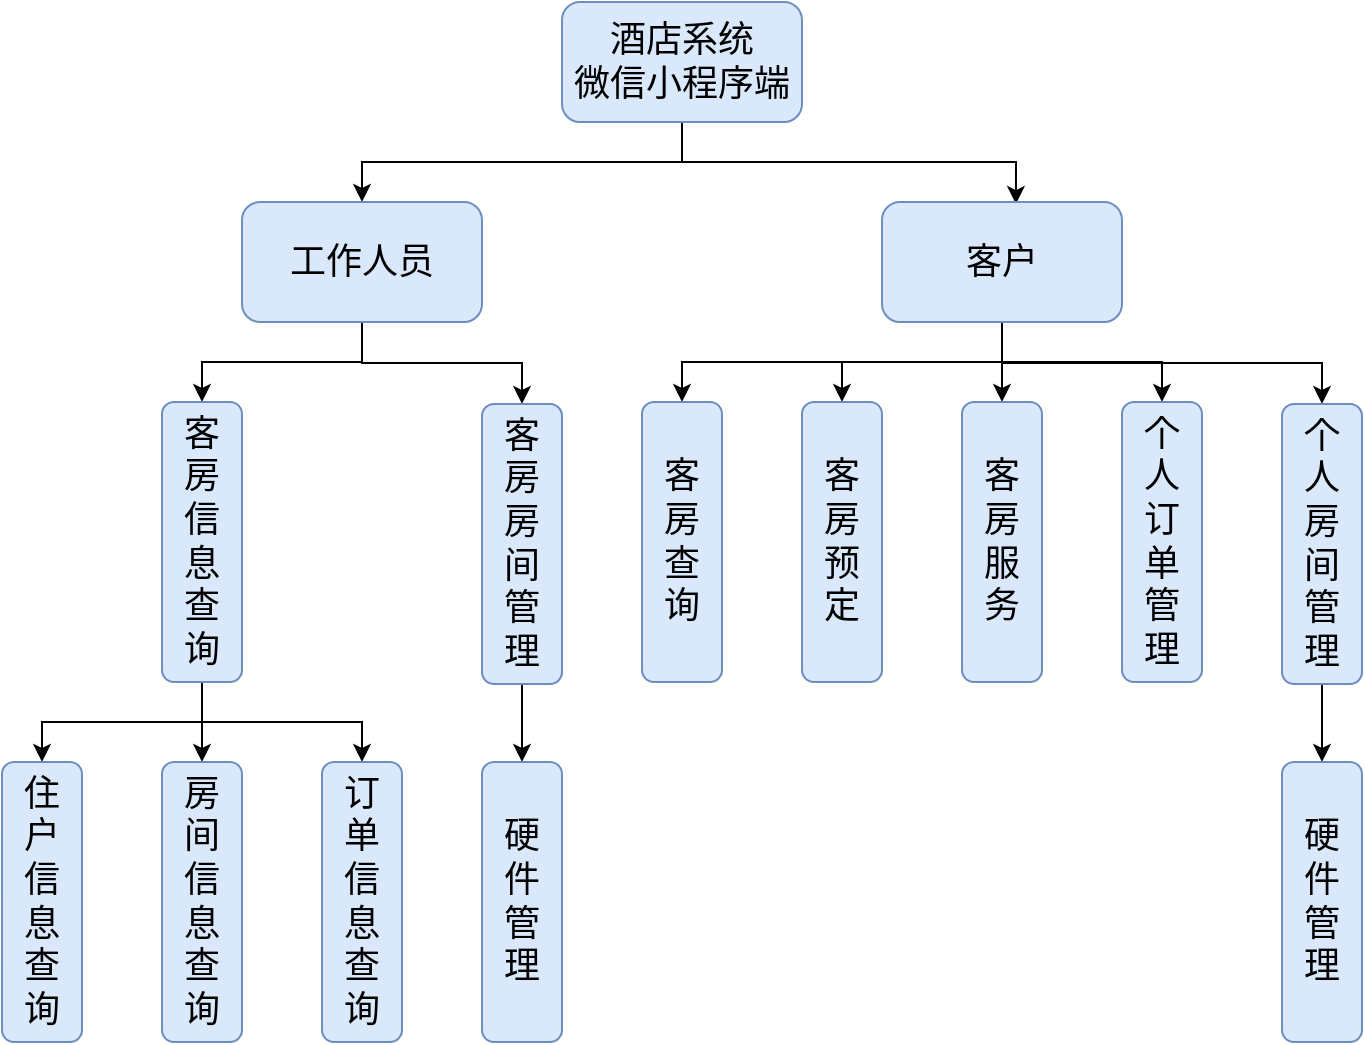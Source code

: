 <mxfile version="14.6.13" type="device"><diagram id="gfpBVfgqZyEj-h2GJo9E" name="第 1 页"><mxGraphModel dx="109" dy="44" grid="1" gridSize="10" guides="1" tooltips="1" connect="1" arrows="1" fold="1" page="1" pageScale="1" pageWidth="1169" pageHeight="827" math="0" shadow="0"><root><mxCell id="0"/><mxCell id="1" parent="0"/><mxCell id="urU4lGf7SxmrEl7Dpkf9-1" style="edgeStyle=orthogonalEdgeStyle;rounded=0;orthogonalLoop=1;jettySize=auto;html=1;exitX=0.5;exitY=1;exitDx=0;exitDy=0;fontSize=18;" parent="1" source="urU4lGf7SxmrEl7Dpkf9-3" target="urU4lGf7SxmrEl7Dpkf9-8" edge="1"><mxGeometry relative="1" as="geometry"/></mxCell><mxCell id="urU4lGf7SxmrEl7Dpkf9-2" style="edgeStyle=orthogonalEdgeStyle;rounded=0;orthogonalLoop=1;jettySize=auto;html=1;exitX=0.5;exitY=1;exitDx=0;exitDy=0;entryX=0.558;entryY=0.017;entryDx=0;entryDy=0;entryPerimeter=0;fontSize=18;" parent="1" source="urU4lGf7SxmrEl7Dpkf9-3" target="urU4lGf7SxmrEl7Dpkf9-13" edge="1"><mxGeometry relative="1" as="geometry"/></mxCell><mxCell id="urU4lGf7SxmrEl7Dpkf9-3" value="酒店系统&lt;br style=&quot;font-size: 18px;&quot;&gt;微信小程序端" style="rounded=1;whiteSpace=wrap;html=1;fillColor=#dae8fc;strokeColor=#6c8ebf;shadow=0;glass=0;sketch=0;fontSize=18;" parent="1" vertex="1"><mxGeometry x="1640" y="900" width="120" height="60" as="geometry"/></mxCell><mxCell id="urU4lGf7SxmrEl7Dpkf9-6" style="edgeStyle=orthogonalEdgeStyle;rounded=0;orthogonalLoop=1;jettySize=auto;html=1;exitX=0.5;exitY=1;exitDx=0;exitDy=0;entryX=0.5;entryY=0;entryDx=0;entryDy=0;fontSize=18;" parent="1" source="urU4lGf7SxmrEl7Dpkf9-8" target="urU4lGf7SxmrEl7Dpkf9-49" edge="1"><mxGeometry relative="1" as="geometry"/></mxCell><mxCell id="wqciQX0L6GW8z3ySs8bD-4" style="edgeStyle=orthogonalEdgeStyle;rounded=0;orthogonalLoop=1;jettySize=auto;html=1;exitX=0.5;exitY=1;exitDx=0;exitDy=0;entryX=0.5;entryY=0;entryDx=0;entryDy=0;" edge="1" parent="1" source="urU4lGf7SxmrEl7Dpkf9-8" target="urU4lGf7SxmrEl7Dpkf9-52"><mxGeometry relative="1" as="geometry"/></mxCell><mxCell id="urU4lGf7SxmrEl7Dpkf9-8" value="工作人员" style="rounded=1;whiteSpace=wrap;html=1;fillColor=#dae8fc;strokeColor=#6c8ebf;shadow=0;sketch=0;fontSize=18;" parent="1" vertex="1"><mxGeometry x="1480" y="1000" width="120" height="60" as="geometry"/></mxCell><mxCell id="urU4lGf7SxmrEl7Dpkf9-9" style="edgeStyle=orthogonalEdgeStyle;rounded=0;orthogonalLoop=1;jettySize=auto;html=1;exitX=0.5;exitY=1;exitDx=0;exitDy=0;entryX=0.5;entryY=0;entryDx=0;entryDy=0;fontSize=18;" parent="1" source="urU4lGf7SxmrEl7Dpkf9-13" target="urU4lGf7SxmrEl7Dpkf9-16" edge="1"><mxGeometry relative="1" as="geometry"/></mxCell><mxCell id="urU4lGf7SxmrEl7Dpkf9-10" style="edgeStyle=orthogonalEdgeStyle;rounded=0;orthogonalLoop=1;jettySize=auto;html=1;exitX=0.5;exitY=1;exitDx=0;exitDy=0;entryX=0.5;entryY=0;entryDx=0;entryDy=0;fontSize=18;" parent="1" source="urU4lGf7SxmrEl7Dpkf9-13" target="urU4lGf7SxmrEl7Dpkf9-22" edge="1"><mxGeometry relative="1" as="geometry"/></mxCell><mxCell id="urU4lGf7SxmrEl7Dpkf9-11" style="edgeStyle=orthogonalEdgeStyle;rounded=0;orthogonalLoop=1;jettySize=auto;html=1;exitX=0.5;exitY=1;exitDx=0;exitDy=0;entryX=0.5;entryY=0;entryDx=0;entryDy=0;fontSize=18;" parent="1" source="urU4lGf7SxmrEl7Dpkf9-13" target="urU4lGf7SxmrEl7Dpkf9-19" edge="1"><mxGeometry relative="1" as="geometry"/></mxCell><mxCell id="urU4lGf7SxmrEl7Dpkf9-12" style="edgeStyle=orthogonalEdgeStyle;rounded=0;orthogonalLoop=1;jettySize=auto;html=1;exitX=0.5;exitY=1;exitDx=0;exitDy=0;fontSize=18;" parent="1" source="urU4lGf7SxmrEl7Dpkf9-13" target="urU4lGf7SxmrEl7Dpkf9-26" edge="1"><mxGeometry relative="1" as="geometry"/></mxCell><mxCell id="5DSAbZqCZO5Fx2xqSc0n-12" style="edgeStyle=orthogonalEdgeStyle;rounded=0;orthogonalLoop=1;jettySize=auto;html=1;exitX=0.5;exitY=1;exitDx=0;exitDy=0;entryX=0.5;entryY=0;entryDx=0;entryDy=0;" parent="1" source="urU4lGf7SxmrEl7Dpkf9-13" target="5DSAbZqCZO5Fx2xqSc0n-11" edge="1"><mxGeometry relative="1" as="geometry"/></mxCell><mxCell id="urU4lGf7SxmrEl7Dpkf9-13" value="客户" style="rounded=1;whiteSpace=wrap;html=1;fillColor=#dae8fc;strokeColor=#6c8ebf;shadow=0;sketch=0;fontSize=18;" parent="1" vertex="1"><mxGeometry x="1800" y="1000" width="120" height="60" as="geometry"/></mxCell><mxCell id="urU4lGf7SxmrEl7Dpkf9-16" value="&lt;span style=&quot;font-size: 18px;&quot;&gt;客&lt;/span&gt;&lt;br style=&quot;font-size: 18px;&quot;&gt;&lt;span style=&quot;font-size: 18px;&quot;&gt;房&lt;/span&gt;&lt;br style=&quot;font-size: 18px;&quot;&gt;&lt;span style=&quot;font-size: 18px;&quot;&gt;查&lt;/span&gt;&lt;br style=&quot;font-size: 18px;&quot;&gt;&lt;span style=&quot;font-size: 18px;&quot;&gt;询&lt;/span&gt;" style="rounded=1;whiteSpace=wrap;html=1;fillColor=#dae8fc;strokeColor=#6c8ebf;shadow=0;sketch=0;fontSize=18;" parent="1" vertex="1"><mxGeometry x="1680" y="1100" width="40" height="140" as="geometry"/></mxCell><mxCell id="urU4lGf7SxmrEl7Dpkf9-19" value="个&lt;br style=&quot;font-size: 18px;&quot;&gt;人&lt;br style=&quot;font-size: 18px;&quot;&gt;订&lt;br style=&quot;font-size: 18px;&quot;&gt;单&lt;br style=&quot;font-size: 18px;&quot;&gt;管&lt;br style=&quot;font-size: 18px;&quot;&gt;理" style="rounded=1;whiteSpace=wrap;html=1;fillColor=#dae8fc;strokeColor=#6c8ebf;shadow=0;sketch=0;fontSize=18;" parent="1" vertex="1"><mxGeometry x="1920" y="1100" width="40" height="140" as="geometry"/></mxCell><mxCell id="urU4lGf7SxmrEl7Dpkf9-22" value="客&lt;br style=&quot;font-size: 18px;&quot;&gt;房&lt;br style=&quot;font-size: 18px;&quot;&gt;预&lt;br style=&quot;font-size: 18px;&quot;&gt;定" style="rounded=1;whiteSpace=wrap;html=1;fillColor=#dae8fc;strokeColor=#6c8ebf;shadow=0;sketch=0;fontSize=18;" parent="1" vertex="1"><mxGeometry x="1760" y="1100" width="40" height="140" as="geometry"/></mxCell><mxCell id="5DSAbZqCZO5Fx2xqSc0n-13" style="edgeStyle=orthogonalEdgeStyle;rounded=0;orthogonalLoop=1;jettySize=auto;html=1;exitX=0.5;exitY=1;exitDx=0;exitDy=0;entryX=0.5;entryY=0;entryDx=0;entryDy=0;" parent="1" source="urU4lGf7SxmrEl7Dpkf9-26" target="5DSAbZqCZO5Fx2xqSc0n-8" edge="1"><mxGeometry relative="1" as="geometry"/></mxCell><mxCell id="urU4lGf7SxmrEl7Dpkf9-26" value="个&lt;br style=&quot;font-size: 18px;&quot;&gt;人&lt;br style=&quot;font-size: 18px;&quot;&gt;房&lt;br style=&quot;font-size: 18px;&quot;&gt;间&lt;br style=&quot;font-size: 18px;&quot;&gt;管&lt;br style=&quot;font-size: 18px;&quot;&gt;理" style="rounded=1;whiteSpace=wrap;html=1;fillColor=#dae8fc;strokeColor=#6c8ebf;shadow=0;sketch=0;fontSize=18;" parent="1" vertex="1"><mxGeometry x="2000" y="1101" width="40" height="140" as="geometry"/></mxCell><mxCell id="wqciQX0L6GW8z3ySs8bD-5" style="edgeStyle=orthogonalEdgeStyle;rounded=0;orthogonalLoop=1;jettySize=auto;html=1;exitX=0.5;exitY=1;exitDx=0;exitDy=0;entryX=0.5;entryY=0;entryDx=0;entryDy=0;" edge="1" parent="1" source="urU4lGf7SxmrEl7Dpkf9-49" target="wqciQX0L6GW8z3ySs8bD-2"><mxGeometry relative="1" as="geometry"/></mxCell><mxCell id="wqciQX0L6GW8z3ySs8bD-6" style="edgeStyle=orthogonalEdgeStyle;rounded=0;orthogonalLoop=1;jettySize=auto;html=1;exitX=0.5;exitY=1;exitDx=0;exitDy=0;entryX=0.5;entryY=0;entryDx=0;entryDy=0;" edge="1" parent="1" source="urU4lGf7SxmrEl7Dpkf9-49" target="wqciQX0L6GW8z3ySs8bD-1"><mxGeometry relative="1" as="geometry"/></mxCell><mxCell id="wqciQX0L6GW8z3ySs8bD-7" style="edgeStyle=orthogonalEdgeStyle;rounded=0;orthogonalLoop=1;jettySize=auto;html=1;exitX=0.5;exitY=1;exitDx=0;exitDy=0;entryX=0.5;entryY=0;entryDx=0;entryDy=0;" edge="1" parent="1" source="urU4lGf7SxmrEl7Dpkf9-49" target="wqciQX0L6GW8z3ySs8bD-3"><mxGeometry relative="1" as="geometry"/></mxCell><mxCell id="urU4lGf7SxmrEl7Dpkf9-49" value="&lt;span style=&quot;font-size: 18px;&quot;&gt;客&lt;/span&gt;&lt;br style=&quot;font-size: 18px;&quot;&gt;&lt;span style=&quot;font-size: 18px;&quot;&gt;房&lt;br style=&quot;font-size: 18px;&quot;&gt;&lt;/span&gt;信&lt;br style=&quot;font-size: 18px;&quot;&gt;息&lt;br style=&quot;font-size: 18px;&quot;&gt;&lt;span style=&quot;font-size: 18px;&quot;&gt;查&lt;br style=&quot;font-size: 18px;&quot;&gt;询&lt;br style=&quot;font-size: 18px;&quot;&gt;&lt;/span&gt;" style="rounded=1;whiteSpace=wrap;html=1;fillColor=#dae8fc;strokeColor=#6c8ebf;shadow=0;sketch=0;fontSize=18;" parent="1" vertex="1"><mxGeometry x="1440" y="1100" width="40" height="140" as="geometry"/></mxCell><mxCell id="wqciQX0L6GW8z3ySs8bD-17" style="edgeStyle=orthogonalEdgeStyle;rounded=0;orthogonalLoop=1;jettySize=auto;html=1;exitX=0.5;exitY=1;exitDx=0;exitDy=0;entryX=0.5;entryY=0;entryDx=0;entryDy=0;" edge="1" parent="1" source="urU4lGf7SxmrEl7Dpkf9-52" target="wqciQX0L6GW8z3ySs8bD-8"><mxGeometry relative="1" as="geometry"/></mxCell><mxCell id="urU4lGf7SxmrEl7Dpkf9-52" value="客&lt;br&gt;房&lt;br&gt;房&lt;br&gt;间&lt;br&gt;管&lt;br&gt;理" style="rounded=1;whiteSpace=wrap;html=1;fillColor=#dae8fc;strokeColor=#6c8ebf;shadow=0;sketch=0;fontSize=18;" parent="1" vertex="1"><mxGeometry x="1600" y="1101" width="40" height="140" as="geometry"/></mxCell><mxCell id="5DSAbZqCZO5Fx2xqSc0n-8" value="硬&lt;br&gt;件&lt;br&gt;管&lt;br&gt;理" style="rounded=1;whiteSpace=wrap;html=1;fillColor=#dae8fc;strokeColor=#6c8ebf;shadow=0;sketch=0;fontSize=18;" parent="1" vertex="1"><mxGeometry x="2000" y="1280" width="40" height="140" as="geometry"/></mxCell><mxCell id="5DSAbZqCZO5Fx2xqSc0n-11" value="&lt;span style=&quot;font-size: 18px&quot;&gt;客&lt;/span&gt;&lt;br style=&quot;font-size: 18px&quot;&gt;&lt;span style=&quot;font-size: 18px&quot;&gt;房&lt;/span&gt;&lt;br style=&quot;font-size: 18px&quot;&gt;服&lt;br&gt;务" style="rounded=1;whiteSpace=wrap;html=1;fillColor=#dae8fc;strokeColor=#6c8ebf;shadow=0;sketch=0;fontSize=18;" parent="1" vertex="1"><mxGeometry x="1840" y="1100" width="40" height="140" as="geometry"/></mxCell><mxCell id="wqciQX0L6GW8z3ySs8bD-1" value="房&lt;br&gt;间&lt;br&gt;信&lt;br&gt;息&lt;br&gt;&lt;span style=&quot;font-size: 18px&quot;&gt;查&lt;br style=&quot;font-size: 18px&quot;&gt;询&lt;br style=&quot;font-size: 18px&quot;&gt;&lt;/span&gt;" style="rounded=1;whiteSpace=wrap;html=1;fillColor=#dae8fc;strokeColor=#6c8ebf;shadow=0;sketch=0;fontSize=18;" vertex="1" parent="1"><mxGeometry x="1440" y="1280" width="40" height="140" as="geometry"/></mxCell><mxCell id="wqciQX0L6GW8z3ySs8bD-2" value="住&lt;br&gt;户&lt;br&gt;信&lt;br&gt;息&lt;br&gt;&lt;span style=&quot;font-size: 18px&quot;&gt;查&lt;br style=&quot;font-size: 18px&quot;&gt;询&lt;br style=&quot;font-size: 18px&quot;&gt;&lt;/span&gt;" style="rounded=1;whiteSpace=wrap;html=1;fillColor=#dae8fc;strokeColor=#6c8ebf;shadow=0;sketch=0;fontSize=18;" vertex="1" parent="1"><mxGeometry x="1360" y="1280" width="40" height="140" as="geometry"/></mxCell><mxCell id="wqciQX0L6GW8z3ySs8bD-3" value="订&lt;br&gt;单&lt;br&gt;信&lt;br&gt;息&lt;br&gt;&lt;span style=&quot;font-size: 18px&quot;&gt;查&lt;br style=&quot;font-size: 18px&quot;&gt;询&lt;br style=&quot;font-size: 18px&quot;&gt;&lt;/span&gt;" style="rounded=1;whiteSpace=wrap;html=1;fillColor=#dae8fc;strokeColor=#6c8ebf;shadow=0;sketch=0;fontSize=18;" vertex="1" parent="1"><mxGeometry x="1520" y="1280" width="40" height="140" as="geometry"/></mxCell><mxCell id="wqciQX0L6GW8z3ySs8bD-8" value="硬&lt;br&gt;件&lt;br&gt;管&lt;br&gt;理" style="rounded=1;whiteSpace=wrap;html=1;fillColor=#dae8fc;strokeColor=#6c8ebf;shadow=0;sketch=0;fontSize=18;" vertex="1" parent="1"><mxGeometry x="1600" y="1280" width="40" height="140" as="geometry"/></mxCell></root></mxGraphModel></diagram></mxfile>